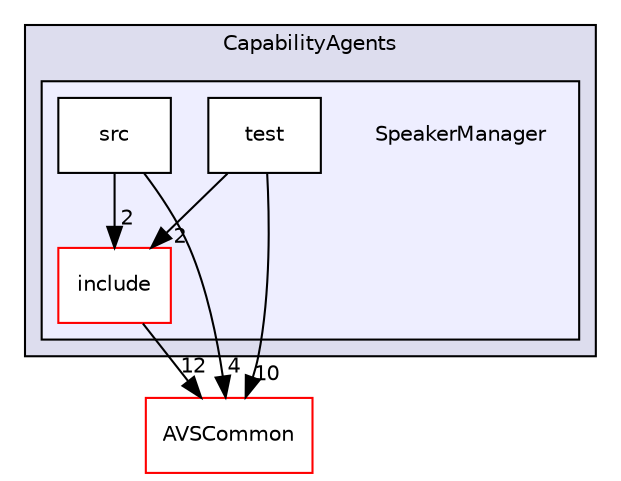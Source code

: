 digraph "/avs-cpp-sdk-tools/cm/autoCM_publicRepo/avs-device-sdk/CapabilityAgents/SpeakerManager" {
  compound=true
  node [ fontsize="10", fontname="Helvetica"];
  edge [ labelfontsize="10", labelfontname="Helvetica"];
  subgraph clusterdir_7cf910bd1d7603f12ef47ff650cec893 {
    graph [ bgcolor="#ddddee", pencolor="black", label="CapabilityAgents" fontname="Helvetica", fontsize="10", URL="dir_7cf910bd1d7603f12ef47ff650cec893.html"]
  subgraph clusterdir_bc46a16e1ec7aec8565980dcd59aba5c {
    graph [ bgcolor="#eeeeff", pencolor="black", label="" URL="dir_bc46a16e1ec7aec8565980dcd59aba5c.html"];
    dir_bc46a16e1ec7aec8565980dcd59aba5c [shape=plaintext label="SpeakerManager"];
    dir_58f46be1458388d2fc10aa8246ff1704 [shape=box label="include" color="red" fillcolor="white" style="filled" URL="dir_58f46be1458388d2fc10aa8246ff1704.html"];
    dir_442b93685f9da00927e786b83e62ebb1 [shape=box label="src" color="black" fillcolor="white" style="filled" URL="dir_442b93685f9da00927e786b83e62ebb1.html"];
    dir_8620b6ccbdfcb9177a1dbdba6aef9122 [shape=box label="test" color="black" fillcolor="white" style="filled" URL="dir_8620b6ccbdfcb9177a1dbdba6aef9122.html"];
  }
  }
  dir_13e65effb2bde530b17b3d5eefcd0266 [shape=box label="AVSCommon" fillcolor="white" style="filled" color="red" URL="dir_13e65effb2bde530b17b3d5eefcd0266.html"];
  dir_8620b6ccbdfcb9177a1dbdba6aef9122->dir_58f46be1458388d2fc10aa8246ff1704 [headlabel="2", labeldistance=1.5 headhref="dir_000174_000171.html"];
  dir_8620b6ccbdfcb9177a1dbdba6aef9122->dir_13e65effb2bde530b17b3d5eefcd0266 [headlabel="10", labeldistance=1.5 headhref="dir_000174_000009.html"];
  dir_442b93685f9da00927e786b83e62ebb1->dir_58f46be1458388d2fc10aa8246ff1704 [headlabel="2", labeldistance=1.5 headhref="dir_000173_000171.html"];
  dir_442b93685f9da00927e786b83e62ebb1->dir_13e65effb2bde530b17b3d5eefcd0266 [headlabel="4", labeldistance=1.5 headhref="dir_000173_000009.html"];
  dir_58f46be1458388d2fc10aa8246ff1704->dir_13e65effb2bde530b17b3d5eefcd0266 [headlabel="12", labeldistance=1.5 headhref="dir_000171_000009.html"];
}
